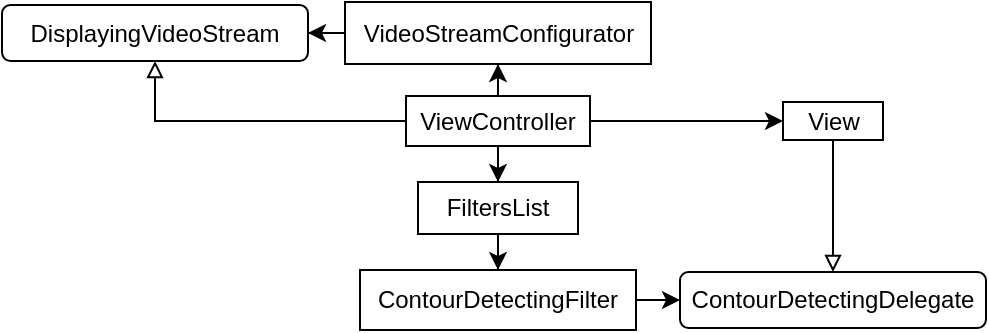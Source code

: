 <mxfile version="21.6.1" type="device">
  <diagram name="Page-1" id="HGswavUPntUuQtO1YSX6">
    <mxGraphModel dx="165" dy="35" grid="0" gridSize="10" guides="1" tooltips="1" connect="1" arrows="1" fold="1" page="0" pageScale="1" pageWidth="1920" pageHeight="1200" math="0" shadow="0">
      <root>
        <mxCell id="0" />
        <mxCell id="1" parent="0" />
        <mxCell id="UNu1Ue5hiMfmYJR6YjCb-3" value="" style="edgeStyle=orthogonalEdgeStyle;rounded=0;orthogonalLoop=1;jettySize=auto;html=1;" edge="1" parent="1" source="UNu1Ue5hiMfmYJR6YjCb-1" target="UNu1Ue5hiMfmYJR6YjCb-2">
          <mxGeometry relative="1" as="geometry" />
        </mxCell>
        <mxCell id="UNu1Ue5hiMfmYJR6YjCb-16" style="edgeStyle=orthogonalEdgeStyle;rounded=0;orthogonalLoop=1;jettySize=auto;html=1;entryX=0.5;entryY=1;entryDx=0;entryDy=0;" edge="1" parent="1" source="UNu1Ue5hiMfmYJR6YjCb-1" target="UNu1Ue5hiMfmYJR6YjCb-4">
          <mxGeometry relative="1" as="geometry" />
        </mxCell>
        <mxCell id="UNu1Ue5hiMfmYJR6YjCb-18" style="edgeStyle=orthogonalEdgeStyle;rounded=0;orthogonalLoop=1;jettySize=auto;html=1;" edge="1" parent="1" source="UNu1Ue5hiMfmYJR6YjCb-1" target="UNu1Ue5hiMfmYJR6YjCb-6">
          <mxGeometry relative="1" as="geometry" />
        </mxCell>
        <mxCell id="UNu1Ue5hiMfmYJR6YjCb-25" style="edgeStyle=orthogonalEdgeStyle;rounded=0;orthogonalLoop=1;jettySize=auto;html=1;endArrow=block;endFill=0;" edge="1" parent="1" source="UNu1Ue5hiMfmYJR6YjCb-1" target="UNu1Ue5hiMfmYJR6YjCb-23">
          <mxGeometry relative="1" as="geometry" />
        </mxCell>
        <mxCell id="UNu1Ue5hiMfmYJR6YjCb-1" value="ViewController" style="rounded=0;whiteSpace=wrap;html=1;" vertex="1" parent="1">
          <mxGeometry x="700" y="567" width="92" height="25" as="geometry" />
        </mxCell>
        <mxCell id="UNu1Ue5hiMfmYJR6YjCb-21" style="edgeStyle=orthogonalEdgeStyle;rounded=0;orthogonalLoop=1;jettySize=auto;html=1;endArrow=block;endFill=0;" edge="1" parent="1" source="UNu1Ue5hiMfmYJR6YjCb-2" target="UNu1Ue5hiMfmYJR6YjCb-11">
          <mxGeometry relative="1" as="geometry" />
        </mxCell>
        <mxCell id="UNu1Ue5hiMfmYJR6YjCb-2" value="View" style="rounded=0;whiteSpace=wrap;html=1;" vertex="1" parent="1">
          <mxGeometry x="888.5" y="570" width="50" height="19" as="geometry" />
        </mxCell>
        <mxCell id="UNu1Ue5hiMfmYJR6YjCb-24" style="edgeStyle=orthogonalEdgeStyle;rounded=0;orthogonalLoop=1;jettySize=auto;html=1;" edge="1" parent="1" source="UNu1Ue5hiMfmYJR6YjCb-4" target="UNu1Ue5hiMfmYJR6YjCb-23">
          <mxGeometry relative="1" as="geometry" />
        </mxCell>
        <mxCell id="UNu1Ue5hiMfmYJR6YjCb-4" value="VideoStreamConfigurator" style="rounded=0;whiteSpace=wrap;html=1;" vertex="1" parent="1">
          <mxGeometry x="669.5" y="520" width="153" height="31" as="geometry" />
        </mxCell>
        <mxCell id="UNu1Ue5hiMfmYJR6YjCb-19" style="edgeStyle=orthogonalEdgeStyle;rounded=0;orthogonalLoop=1;jettySize=auto;html=1;" edge="1" parent="1" source="UNu1Ue5hiMfmYJR6YjCb-6" target="UNu1Ue5hiMfmYJR6YjCb-8">
          <mxGeometry relative="1" as="geometry" />
        </mxCell>
        <mxCell id="UNu1Ue5hiMfmYJR6YjCb-6" value="FiltersList" style="rounded=0;whiteSpace=wrap;html=1;" vertex="1" parent="1">
          <mxGeometry x="706" y="610" width="80" height="26" as="geometry" />
        </mxCell>
        <mxCell id="UNu1Ue5hiMfmYJR6YjCb-20" value="" style="edgeStyle=orthogonalEdgeStyle;rounded=0;orthogonalLoop=1;jettySize=auto;html=1;" edge="1" parent="1" source="UNu1Ue5hiMfmYJR6YjCb-8" target="UNu1Ue5hiMfmYJR6YjCb-11">
          <mxGeometry relative="1" as="geometry" />
        </mxCell>
        <mxCell id="UNu1Ue5hiMfmYJR6YjCb-8" value="ContourDetectingFilter" style="rounded=0;whiteSpace=wrap;html=1;" vertex="1" parent="1">
          <mxGeometry x="677" y="654" width="138" height="30" as="geometry" />
        </mxCell>
        <mxCell id="UNu1Ue5hiMfmYJR6YjCb-11" value="ContourDetectingDelegate" style="rounded=1;whiteSpace=wrap;html=1;" vertex="1" parent="1">
          <mxGeometry x="837" y="655" width="153" height="28" as="geometry" />
        </mxCell>
        <mxCell id="UNu1Ue5hiMfmYJR6YjCb-23" value="DisplayingVideoStream" style="rounded=1;whiteSpace=wrap;html=1;" vertex="1" parent="1">
          <mxGeometry x="498" y="521.5" width="153" height="28" as="geometry" />
        </mxCell>
      </root>
    </mxGraphModel>
  </diagram>
</mxfile>
